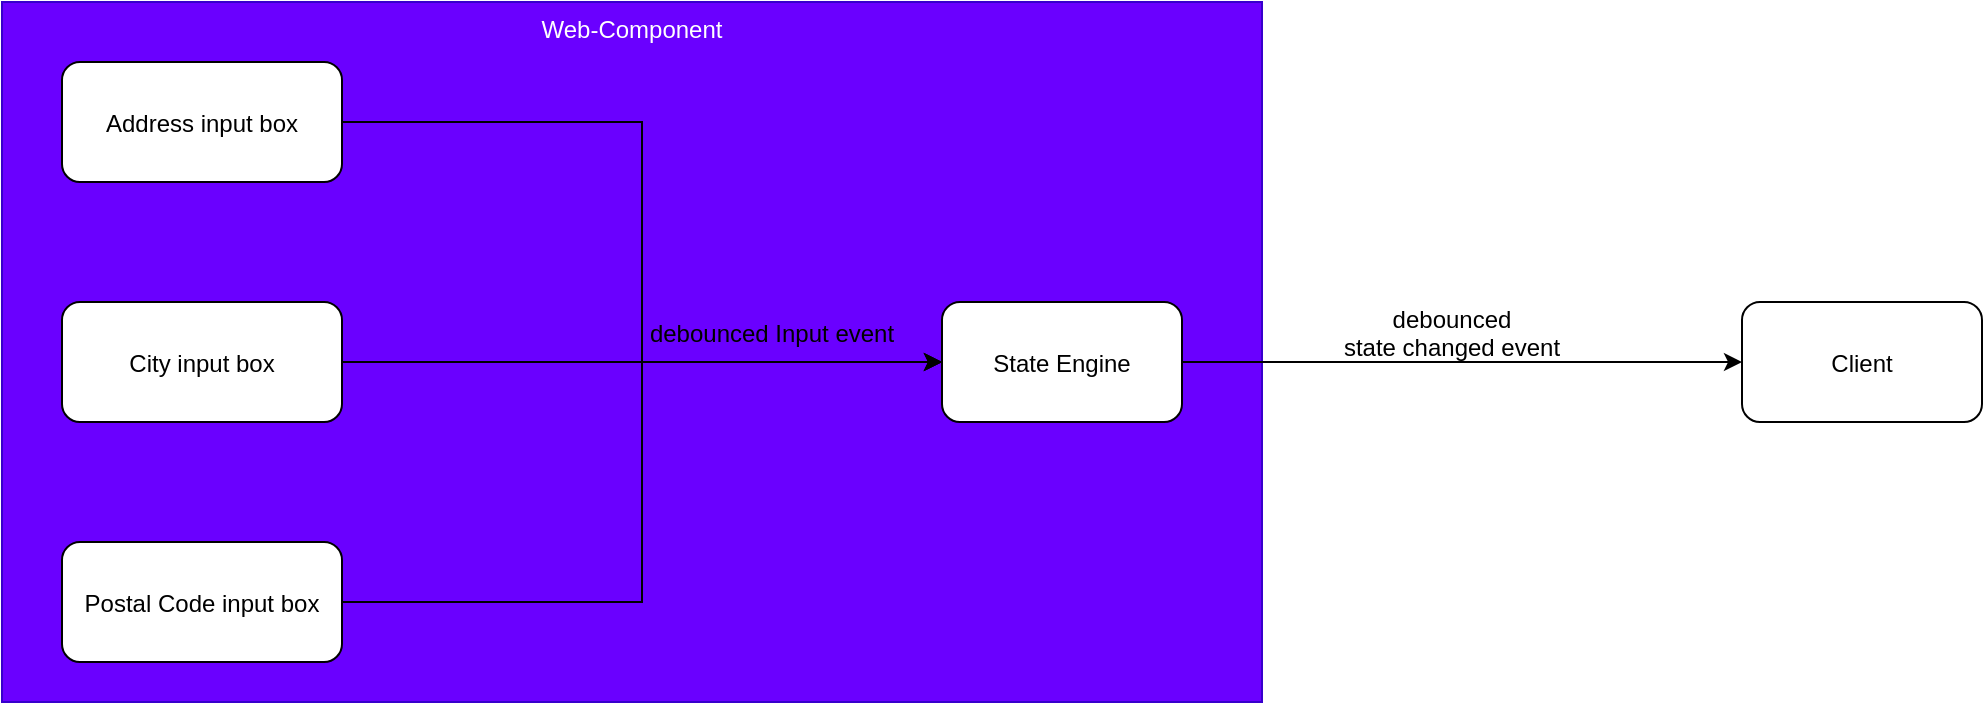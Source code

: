<mxfile version="20.5.3" type="embed"><diagram name="Page-1" id="JpExchuV2nQb1WH-dLhe"><mxGraphModel dx="1509" dy="699" grid="1" gridSize="10" guides="1" tooltips="1" connect="1" arrows="1" fold="1" page="0" pageScale="1" pageWidth="850" pageHeight="1100" math="0" shadow="0"><root><mxCell id="0"/><mxCell id="1" parent="0"/><mxCell id="ZQBgeoi-Po43PSNOygWH-13" value="Web-Component" style="rounded=0;fillColor=#6a00ff;strokeColor=#3700CC;verticalAlign=top;fontColor=#ffffff;" parent="1" vertex="1"><mxGeometry x="-70" y="170" width="630" height="350" as="geometry"/></mxCell><mxCell id="ZQBgeoi-Po43PSNOygWH-5" value="" style="edgeStyle=orthogonalEdgeStyle;rounded=0;orthogonalLoop=1;jettySize=auto;entryX=0;entryY=0.5;entryDx=0;entryDy=0;" parent="1" source="ZQBgeoi-Po43PSNOygWH-1" target="ZQBgeoi-Po43PSNOygWH-4" edge="1"><mxGeometry relative="1" as="geometry"/></mxCell><mxCell id="ZQBgeoi-Po43PSNOygWH-1" value="Address input box" style="rounded=1;" parent="1" vertex="1"><mxGeometry x="-40" y="200" width="140" height="60" as="geometry"/></mxCell><mxCell id="ZQBgeoi-Po43PSNOygWH-6" value="" style="edgeStyle=orthogonalEdgeStyle;rounded=0;orthogonalLoop=1;jettySize=auto;entryX=0;entryY=0.5;entryDx=0;entryDy=0;" parent="1" source="ZQBgeoi-Po43PSNOygWH-2" target="ZQBgeoi-Po43PSNOygWH-4" edge="1"><mxGeometry relative="1" as="geometry"/></mxCell><mxCell id="ZQBgeoi-Po43PSNOygWH-2" value="City input box" style="rounded=1;" parent="1" vertex="1"><mxGeometry x="-40" y="320" width="140" height="60" as="geometry"/></mxCell><mxCell id="ZQBgeoi-Po43PSNOygWH-7" value="" style="edgeStyle=orthogonalEdgeStyle;rounded=0;orthogonalLoop=1;jettySize=auto;entryX=0;entryY=0.5;entryDx=0;entryDy=0;" parent="1" source="ZQBgeoi-Po43PSNOygWH-3" target="ZQBgeoi-Po43PSNOygWH-4" edge="1"><mxGeometry relative="1" as="geometry"/></mxCell><mxCell id="ZQBgeoi-Po43PSNOygWH-3" value="Postal Code input box" style="rounded=1;" parent="1" vertex="1"><mxGeometry x="-40" y="440" width="140" height="60" as="geometry"/></mxCell><mxCell id="ZQBgeoi-Po43PSNOygWH-10" value="" style="edgeStyle=orthogonalEdgeStyle;rounded=0;orthogonalLoop=1;jettySize=auto;entryX=0;entryY=0.5;entryDx=0;entryDy=0;" parent="1" source="ZQBgeoi-Po43PSNOygWH-4" target="ZQBgeoi-Po43PSNOygWH-9" edge="1"><mxGeometry relative="1" as="geometry"/></mxCell><mxCell id="ZQBgeoi-Po43PSNOygWH-4" value="State Engine" style="rounded=1;" parent="1" vertex="1"><mxGeometry x="400" y="320" width="120" height="60" as="geometry"/></mxCell><mxCell id="ZQBgeoi-Po43PSNOygWH-8" value="debounced Input event" style="text;strokeColor=none;fillColor=none;align=center;verticalAlign=middle;rounded=0;" parent="1" vertex="1"><mxGeometry x="270" y="320" width="90" height="30" as="geometry"/></mxCell><mxCell id="ZQBgeoi-Po43PSNOygWH-9" value="Client" style="rounded=1;" parent="1" vertex="1"><mxGeometry x="800" y="320" width="120" height="60" as="geometry"/></mxCell><mxCell id="ZQBgeoi-Po43PSNOygWH-11" value="debounced&#10;state changed event" style="text;strokeColor=none;fillColor=none;align=center;verticalAlign=middle;rounded=0;" parent="1" vertex="1"><mxGeometry x="590" y="320" width="130" height="30" as="geometry"/></mxCell></root></mxGraphModel></diagram></mxfile>